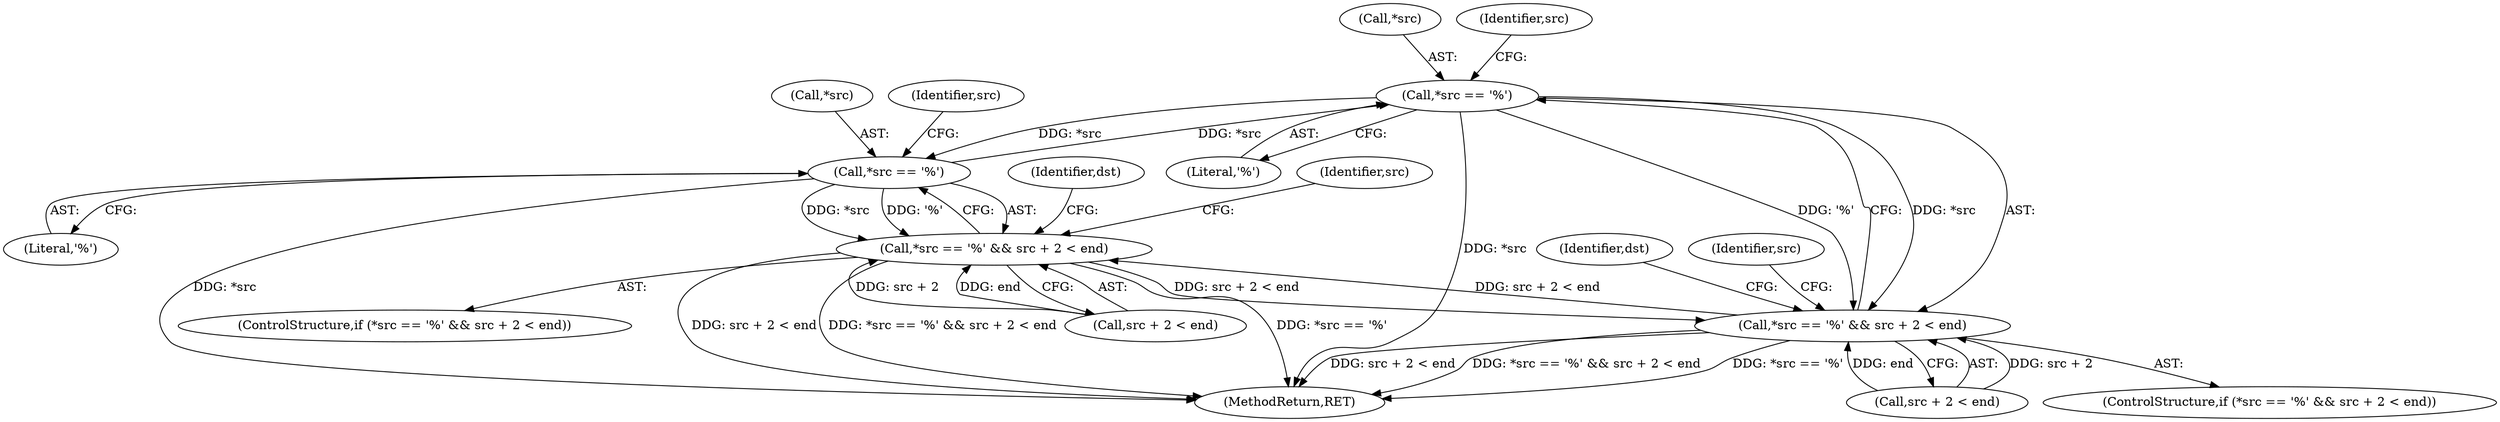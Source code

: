 digraph "0_gnupg_2cbd76f7911fc215845e89b50d6af5ff4a83dd77@pointer" {
"1000455" [label="(Call,*src == '%')"];
"1000605" [label="(Call,*src == '%')"];
"1000455" [label="(Call,*src == '%')"];
"1000454" [label="(Call,*src == '%' && src + 2 < end)"];
"1000604" [label="(Call,*src == '%' && src + 2 < end)"];
"1000456" [label="(Call,*src)"];
"1000605" [label="(Call,*src == '%')"];
"1000458" [label="(Literal,'%')"];
"1000609" [label="(Call,src + 2 < end)"];
"1000611" [label="(Identifier,src)"];
"1000466" [label="(Identifier,src)"];
"1000455" [label="(Call,*src == '%')"];
"1000461" [label="(Identifier,src)"];
"1000616" [label="(Identifier,src)"];
"1000453" [label="(ControlStructure,if (*src == '%' && src + 2 < end))"];
"1000604" [label="(Call,*src == '%' && src + 2 < end)"];
"1000630" [label="(Identifier,dst)"];
"1000606" [label="(Call,*src)"];
"1000871" [label="(MethodReturn,RET)"];
"1000454" [label="(Call,*src == '%' && src + 2 < end)"];
"1000459" [label="(Call,src + 2 < end)"];
"1000482" [label="(Identifier,dst)"];
"1000608" [label="(Literal,'%')"];
"1000603" [label="(ControlStructure,if (*src == '%' && src + 2 < end))"];
"1000455" -> "1000454"  [label="AST: "];
"1000455" -> "1000458"  [label="CFG: "];
"1000456" -> "1000455"  [label="AST: "];
"1000458" -> "1000455"  [label="AST: "];
"1000461" -> "1000455"  [label="CFG: "];
"1000454" -> "1000455"  [label="CFG: "];
"1000455" -> "1000871"  [label="DDG: *src"];
"1000455" -> "1000454"  [label="DDG: *src"];
"1000455" -> "1000454"  [label="DDG: '%'"];
"1000605" -> "1000455"  [label="DDG: *src"];
"1000455" -> "1000605"  [label="DDG: *src"];
"1000605" -> "1000604"  [label="AST: "];
"1000605" -> "1000608"  [label="CFG: "];
"1000606" -> "1000605"  [label="AST: "];
"1000608" -> "1000605"  [label="AST: "];
"1000611" -> "1000605"  [label="CFG: "];
"1000604" -> "1000605"  [label="CFG: "];
"1000605" -> "1000871"  [label="DDG: *src"];
"1000605" -> "1000604"  [label="DDG: *src"];
"1000605" -> "1000604"  [label="DDG: '%'"];
"1000454" -> "1000453"  [label="AST: "];
"1000454" -> "1000459"  [label="CFG: "];
"1000459" -> "1000454"  [label="AST: "];
"1000466" -> "1000454"  [label="CFG: "];
"1000482" -> "1000454"  [label="CFG: "];
"1000454" -> "1000871"  [label="DDG: *src == '%'"];
"1000454" -> "1000871"  [label="DDG: src + 2 < end"];
"1000454" -> "1000871"  [label="DDG: *src == '%' && src + 2 < end"];
"1000459" -> "1000454"  [label="DDG: src + 2"];
"1000459" -> "1000454"  [label="DDG: end"];
"1000604" -> "1000454"  [label="DDG: src + 2 < end"];
"1000454" -> "1000604"  [label="DDG: src + 2 < end"];
"1000604" -> "1000603"  [label="AST: "];
"1000604" -> "1000609"  [label="CFG: "];
"1000609" -> "1000604"  [label="AST: "];
"1000616" -> "1000604"  [label="CFG: "];
"1000630" -> "1000604"  [label="CFG: "];
"1000604" -> "1000871"  [label="DDG: *src == '%' && src + 2 < end"];
"1000604" -> "1000871"  [label="DDG: *src == '%'"];
"1000604" -> "1000871"  [label="DDG: src + 2 < end"];
"1000609" -> "1000604"  [label="DDG: src + 2"];
"1000609" -> "1000604"  [label="DDG: end"];
}
